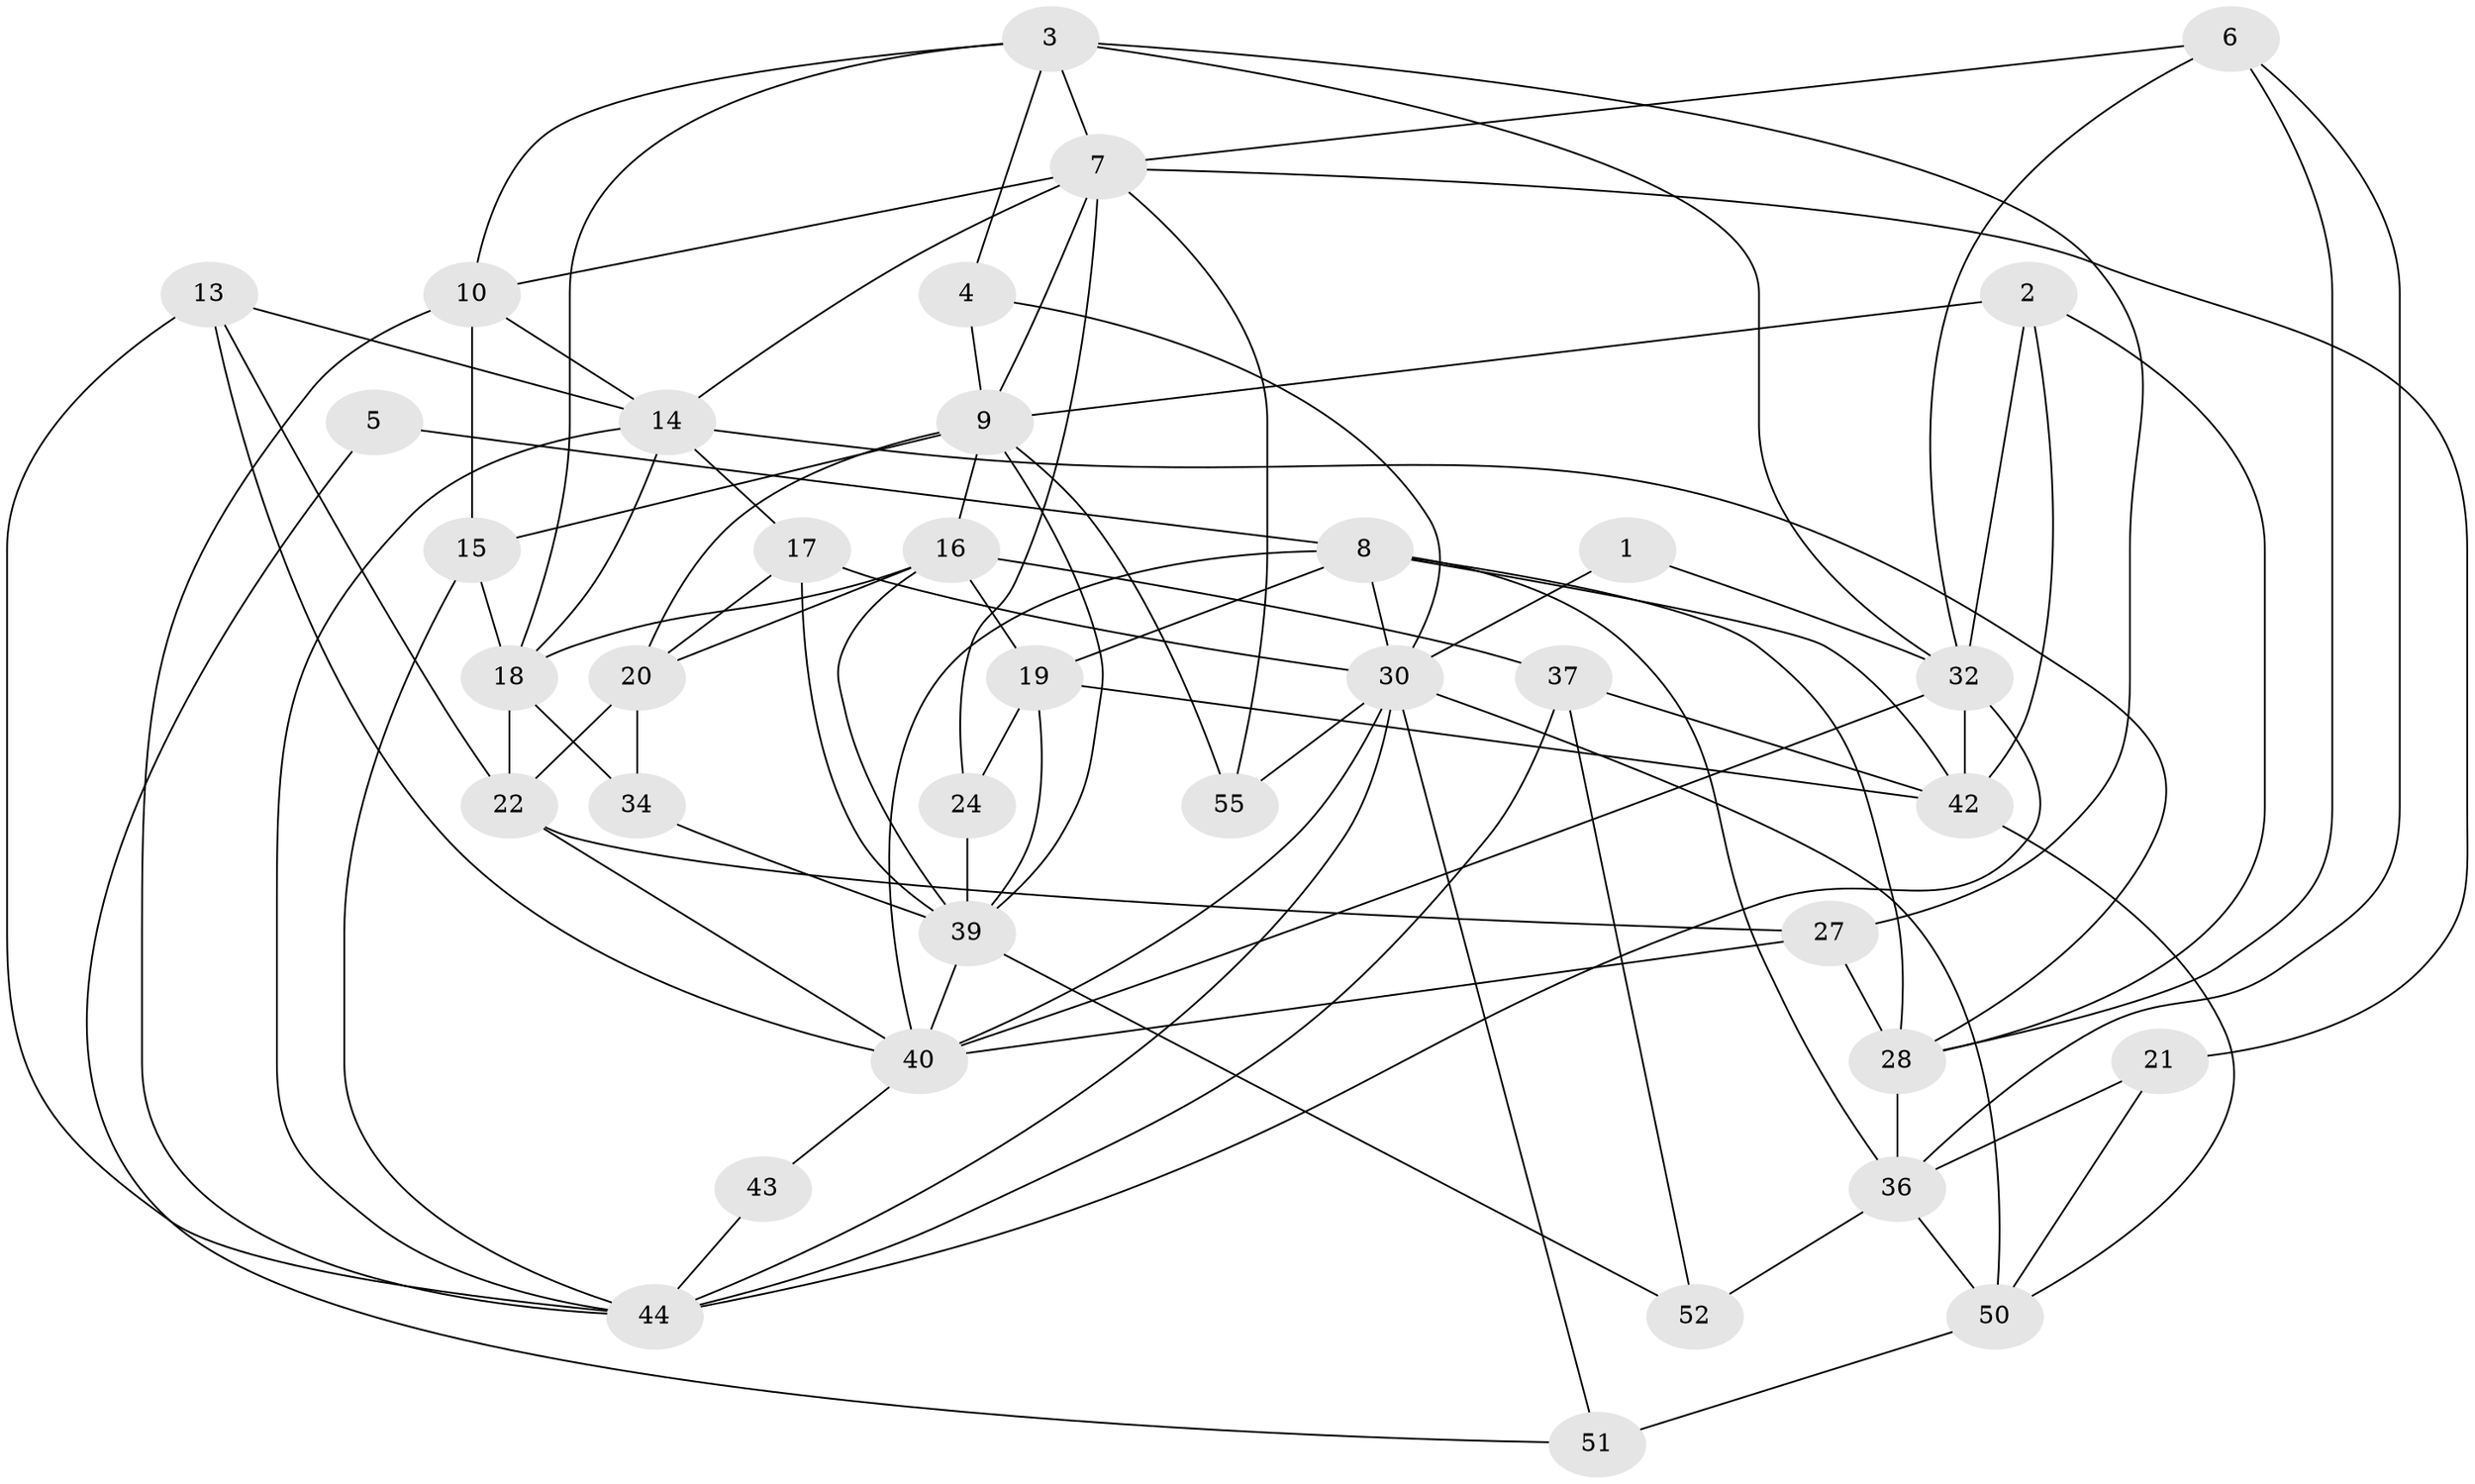 // original degree distribution, {2: 0.13793103448275862, 4: 0.29310344827586204, 3: 0.25862068965517243, 5: 0.15517241379310345, 8: 0.017241379310344827, 6: 0.10344827586206896, 7: 0.034482758620689655}
// Generated by graph-tools (version 1.1) at 2025/41/03/06/25 10:41:54]
// undirected, 37 vertices, 93 edges
graph export_dot {
graph [start="1"]
  node [color=gray90,style=filled];
  1;
  2;
  3 [super="+38"];
  4;
  5;
  6;
  7 [super="+29"];
  8 [super="+58"];
  9 [super="+11"];
  10 [super="+12"];
  13 [super="+47"];
  14 [super="+23"];
  15;
  16 [super="+33"];
  17 [super="+57"];
  18 [super="+25"];
  19 [super="+53"];
  20;
  21;
  22 [super="+26"];
  24;
  27 [super="+31"];
  28 [super="+48"];
  30 [super="+35"];
  32 [super="+41"];
  34;
  36 [super="+46"];
  37 [super="+45"];
  39 [super="+56"];
  40 [super="+49"];
  42;
  43;
  44 [super="+54"];
  50;
  51;
  52;
  55;
  1 -- 32;
  1 -- 30;
  2 -- 42;
  2 -- 9;
  2 -- 32;
  2 -- 28;
  3 -- 4;
  3 -- 27;
  3 -- 32;
  3 -- 18;
  3 -- 10;
  3 -- 7;
  4 -- 30;
  4 -- 9;
  5 -- 51;
  5 -- 8;
  6 -- 36;
  6 -- 7;
  6 -- 32;
  6 -- 28;
  7 -- 24;
  7 -- 21;
  7 -- 55;
  7 -- 9;
  7 -- 10;
  7 -- 14;
  8 -- 40;
  8 -- 42;
  8 -- 19;
  8 -- 30;
  8 -- 36;
  8 -- 28;
  9 -- 15;
  9 -- 20;
  9 -- 39;
  9 -- 55;
  9 -- 16;
  10 -- 15;
  10 -- 14;
  10 -- 44;
  13 -- 22;
  13 -- 40;
  13 -- 44;
  13 -- 14;
  14 -- 28;
  14 -- 18 [weight=2];
  14 -- 17;
  14 -- 44;
  15 -- 18;
  15 -- 44;
  16 -- 20;
  16 -- 18;
  16 -- 19;
  16 -- 37;
  16 -- 39;
  17 -- 20;
  17 -- 39;
  17 -- 30;
  18 -- 34;
  18 -- 22;
  19 -- 42;
  19 -- 24;
  19 -- 39;
  20 -- 34;
  20 -- 22;
  21 -- 50;
  21 -- 36;
  22 -- 40;
  22 -- 27;
  24 -- 39;
  27 -- 40;
  27 -- 28;
  28 -- 36;
  30 -- 50;
  30 -- 44;
  30 -- 51;
  30 -- 55;
  30 -- 40;
  32 -- 42;
  32 -- 44;
  32 -- 40;
  34 -- 39;
  36 -- 50;
  36 -- 52;
  37 -- 42;
  37 -- 52;
  37 -- 44;
  39 -- 52;
  39 -- 40;
  40 -- 43;
  42 -- 50;
  43 -- 44;
  50 -- 51;
}
